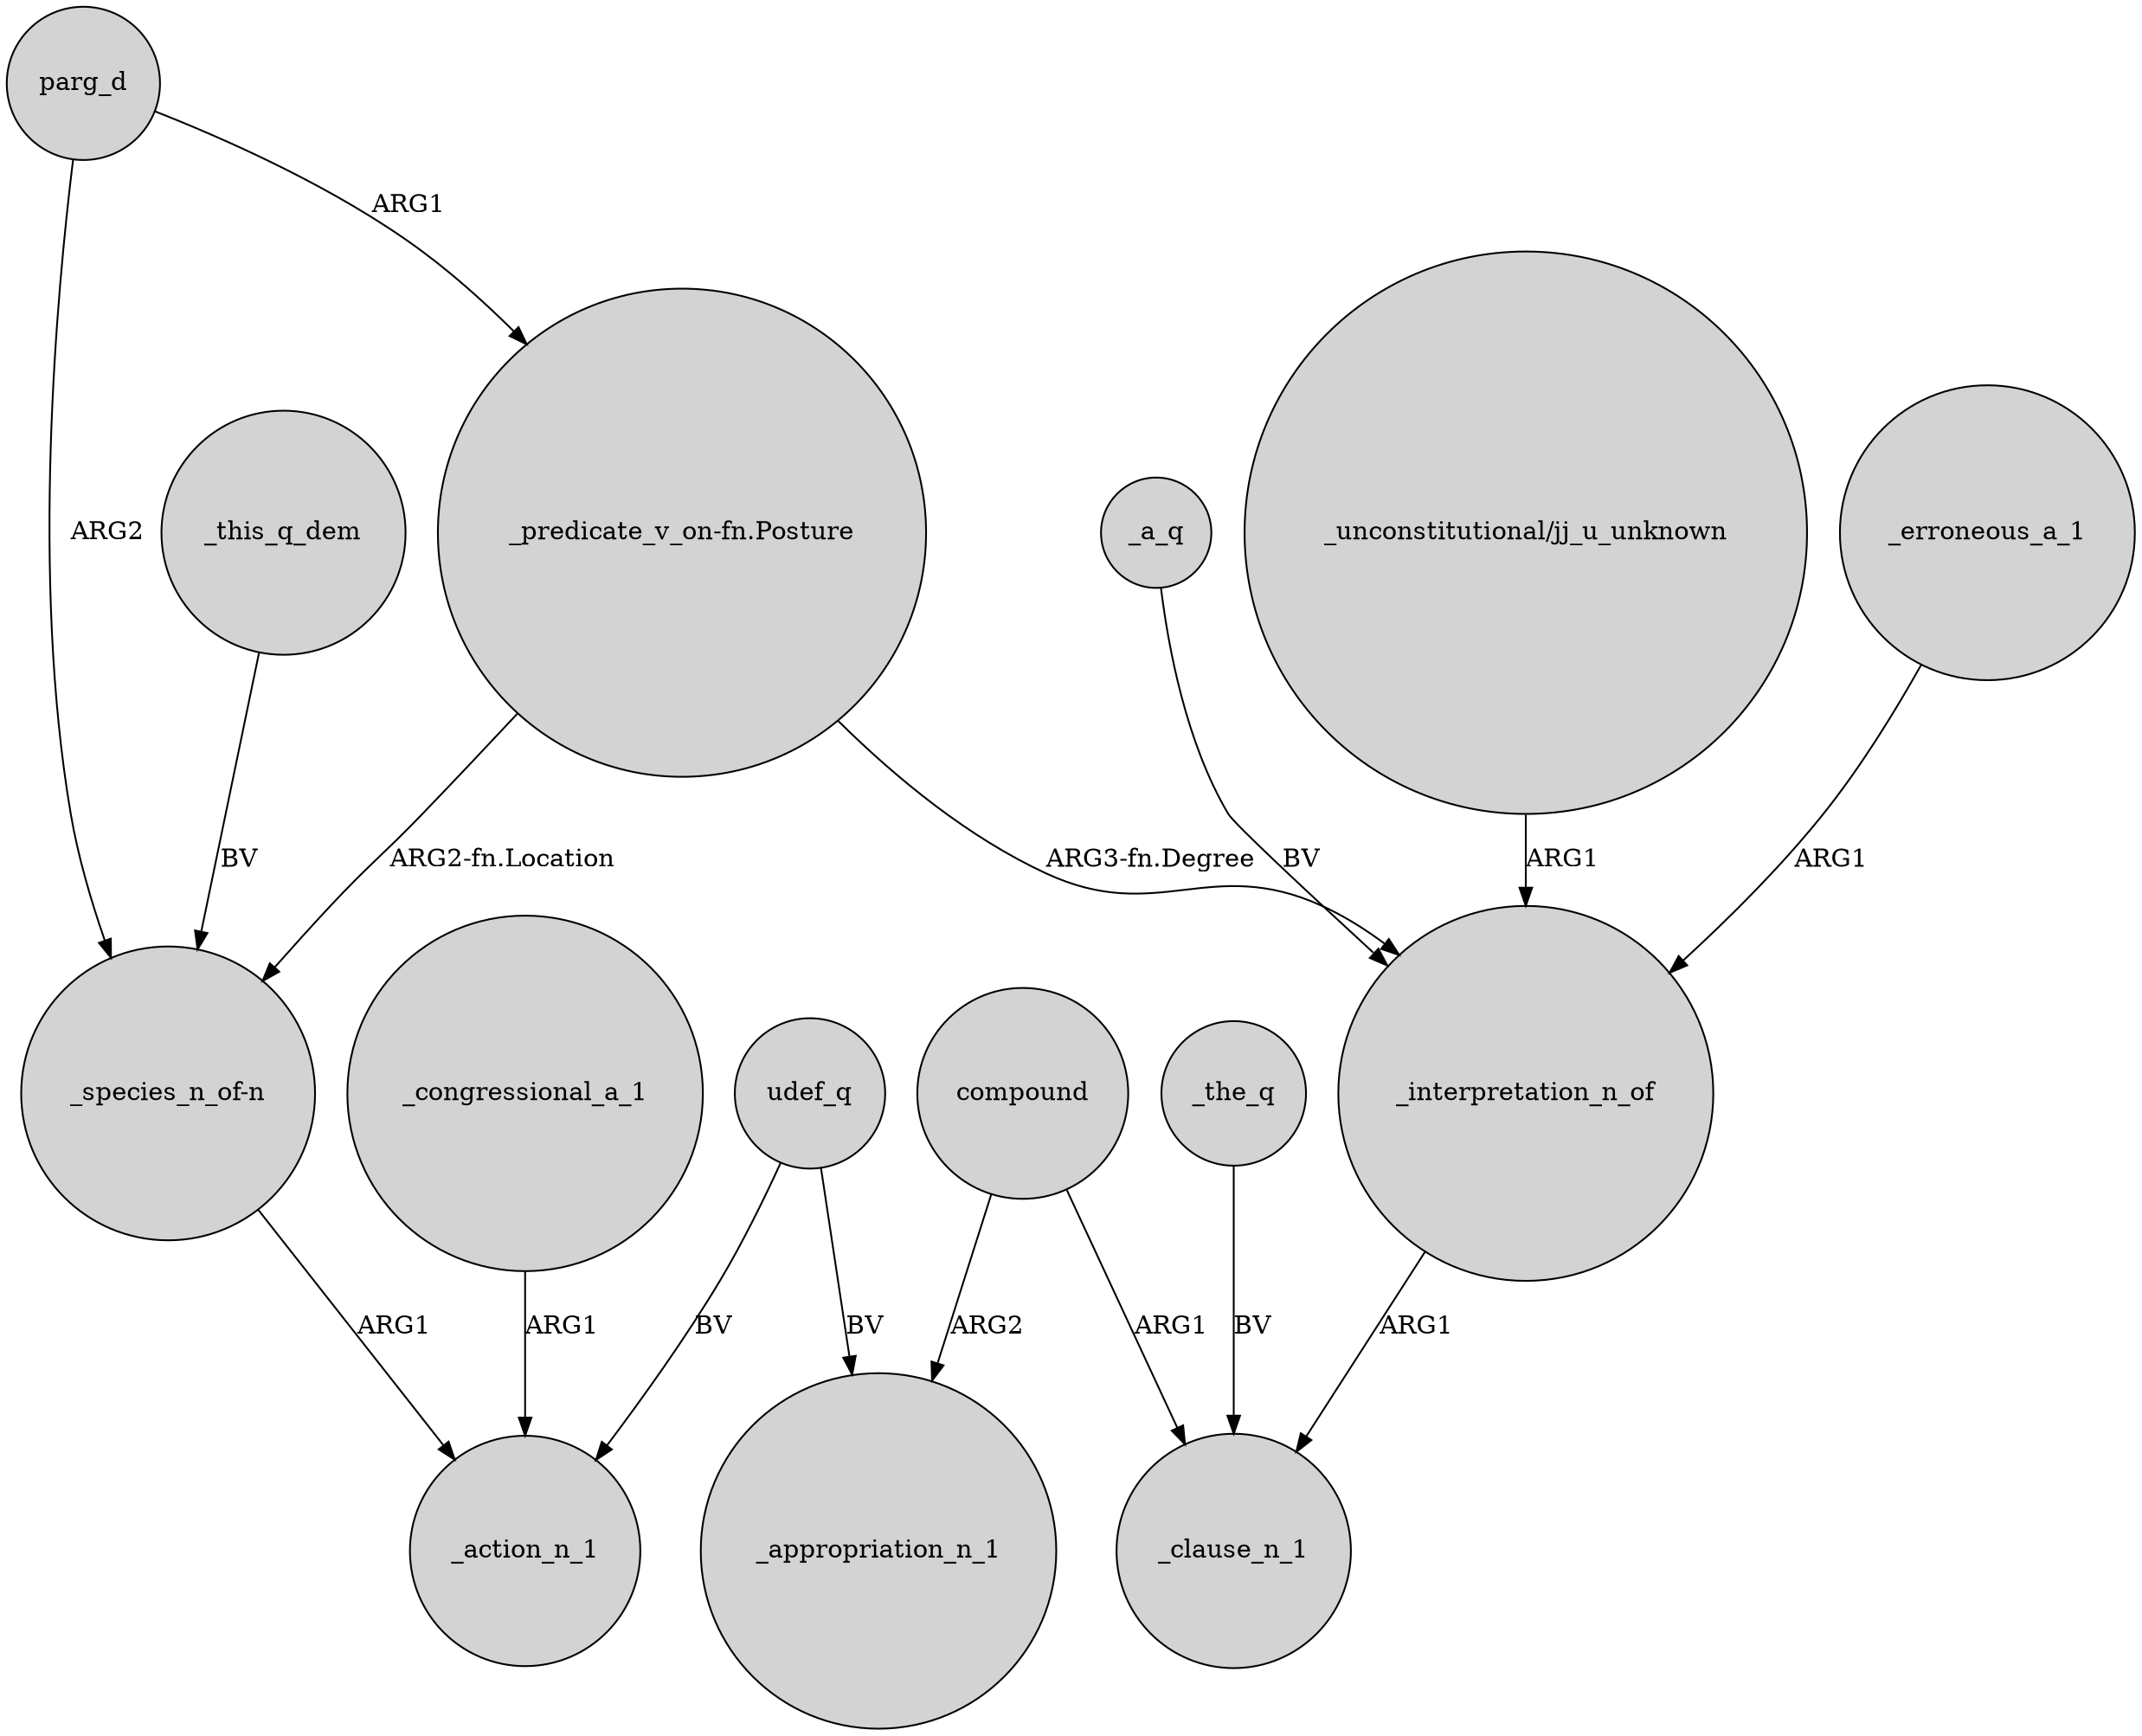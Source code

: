 digraph {
	node [shape=circle style=filled]
	_this_q_dem -> "_species_n_of-n" [label=BV]
	"_predicate_v_on-fn.Posture" -> _interpretation_n_of [label="ARG3-fn.Degree"]
	compound -> _appropriation_n_1 [label=ARG2]
	parg_d -> "_species_n_of-n" [label=ARG2]
	"_species_n_of-n" -> _action_n_1 [label=ARG1]
	_the_q -> _clause_n_1 [label=BV]
	"_unconstitutional/jj_u_unknown" -> _interpretation_n_of [label=ARG1]
	parg_d -> "_predicate_v_on-fn.Posture" [label=ARG1]
	udef_q -> _appropriation_n_1 [label=BV]
	_interpretation_n_of -> _clause_n_1 [label=ARG1]
	compound -> _clause_n_1 [label=ARG1]
	_erroneous_a_1 -> _interpretation_n_of [label=ARG1]
	"_predicate_v_on-fn.Posture" -> "_species_n_of-n" [label="ARG2-fn.Location"]
	udef_q -> _action_n_1 [label=BV]
	_a_q -> _interpretation_n_of [label=BV]
	_congressional_a_1 -> _action_n_1 [label=ARG1]
}
